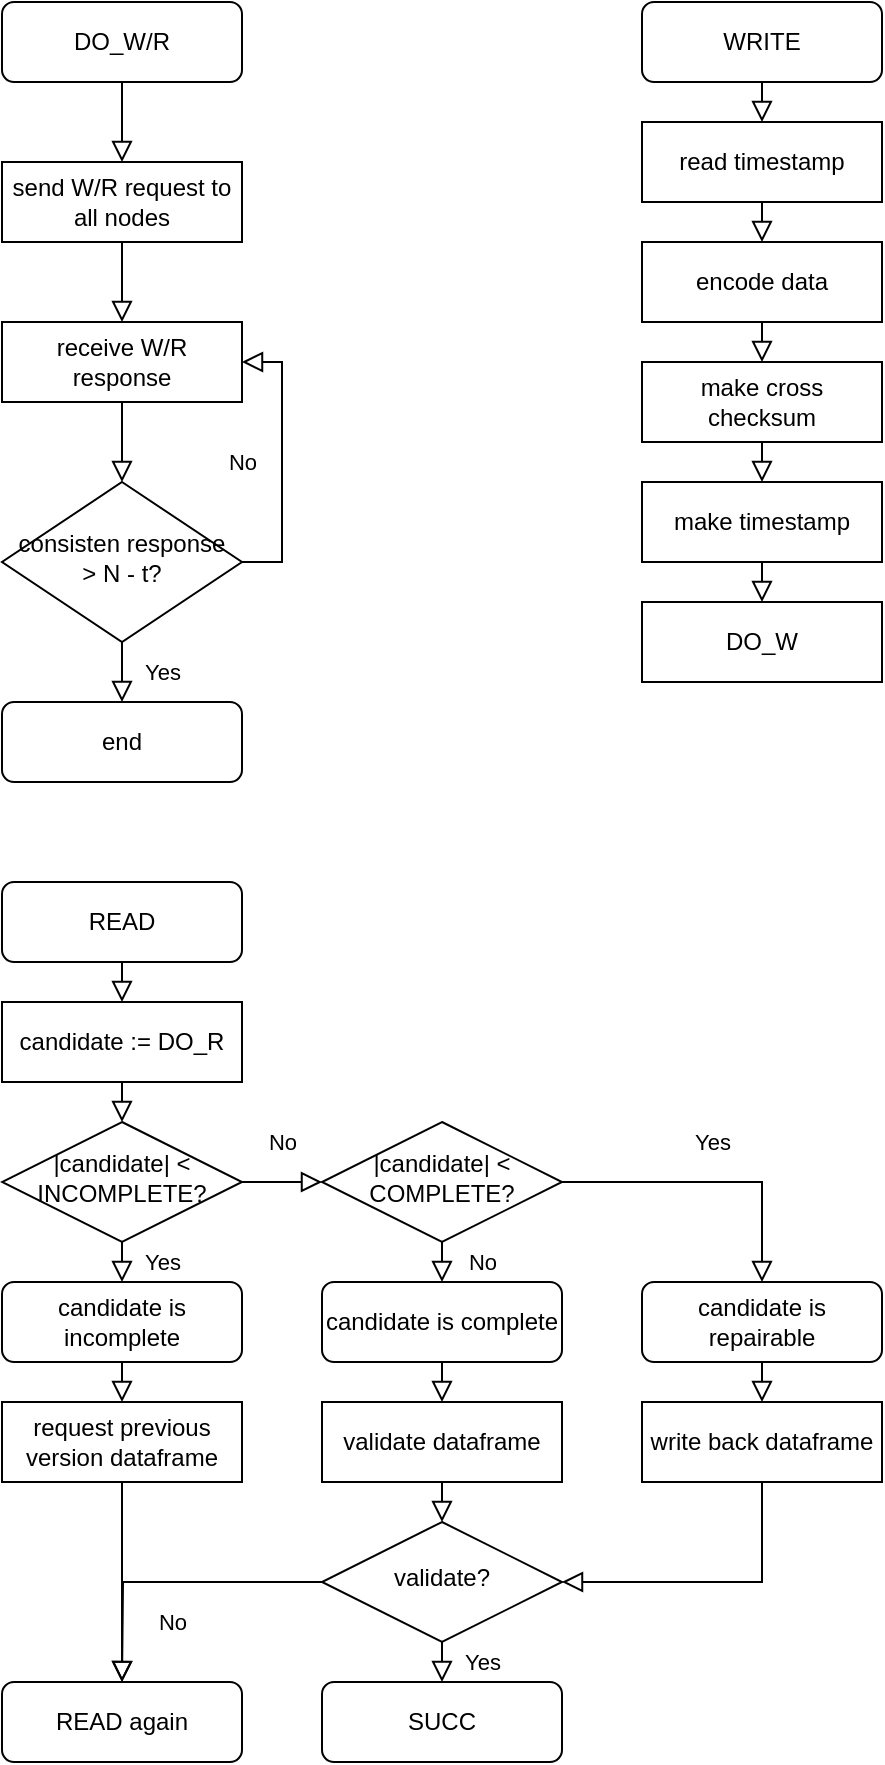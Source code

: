 <mxfile version="20.8.22" type="github">
  <diagram id="C5RBs43oDa-KdzZeNtuy" name="Page-1">
    <mxGraphModel dx="1075" dy="478" grid="1" gridSize="10" guides="1" tooltips="1" connect="1" arrows="1" fold="1" page="1" pageScale="1" pageWidth="827" pageHeight="1169" math="0" shadow="0">
      <root>
        <mxCell id="WIyWlLk6GJQsqaUBKTNV-0" />
        <mxCell id="WIyWlLk6GJQsqaUBKTNV-1" parent="WIyWlLk6GJQsqaUBKTNV-0" />
        <mxCell id="HMYBpx_lMows6OOjKKlU-0" value="" style="rounded=0;html=1;jettySize=auto;orthogonalLoop=1;fontSize=11;endArrow=block;endFill=0;endSize=8;strokeWidth=1;shadow=0;labelBackgroundColor=none;edgeStyle=orthogonalEdgeStyle;" edge="1" parent="WIyWlLk6GJQsqaUBKTNV-1" source="HMYBpx_lMows6OOjKKlU-1" target="HMYBpx_lMows6OOjKKlU-14">
          <mxGeometry relative="1" as="geometry">
            <mxPoint x="165" y="120" as="targetPoint" />
          </mxGeometry>
        </mxCell>
        <mxCell id="HMYBpx_lMows6OOjKKlU-1" value="DO_W/R" style="rounded=1;whiteSpace=wrap;html=1;fontSize=12;glass=0;strokeWidth=1;shadow=0;" vertex="1" parent="WIyWlLk6GJQsqaUBKTNV-1">
          <mxGeometry x="120" y="40" width="120" height="40" as="geometry" />
        </mxCell>
        <mxCell id="HMYBpx_lMows6OOjKKlU-4" value="" style="rounded=0;html=1;jettySize=auto;orthogonalLoop=1;fontSize=11;endArrow=block;endFill=0;endSize=8;strokeWidth=1;shadow=0;labelBackgroundColor=none;edgeStyle=orthogonalEdgeStyle;" edge="1" parent="WIyWlLk6GJQsqaUBKTNV-1" source="HMYBpx_lMows6OOjKKlU-7" target="HMYBpx_lMows6OOjKKlU-13">
          <mxGeometry y="20" relative="1" as="geometry">
            <mxPoint as="offset" />
            <mxPoint x="165" y="280" as="sourcePoint" />
            <mxPoint x="165" y="295" as="targetPoint" />
          </mxGeometry>
        </mxCell>
        <mxCell id="HMYBpx_lMows6OOjKKlU-6" value="end" style="rounded=1;whiteSpace=wrap;html=1;fontSize=12;glass=0;strokeWidth=1;shadow=0;" vertex="1" parent="WIyWlLk6GJQsqaUBKTNV-1">
          <mxGeometry x="120" y="390" width="120" height="40" as="geometry" />
        </mxCell>
        <mxCell id="HMYBpx_lMows6OOjKKlU-7" value="receive W/R response" style="rounded=0;whiteSpace=wrap;html=1;" vertex="1" parent="WIyWlLk6GJQsqaUBKTNV-1">
          <mxGeometry x="120" y="200" width="120" height="40" as="geometry" />
        </mxCell>
        <mxCell id="HMYBpx_lMows6OOjKKlU-14" value="send W/R request to all nodes" style="rounded=0;whiteSpace=wrap;html=1;" vertex="1" parent="WIyWlLk6GJQsqaUBKTNV-1">
          <mxGeometry x="120" y="120" width="120" height="40" as="geometry" />
        </mxCell>
        <mxCell id="HMYBpx_lMows6OOjKKlU-15" value="" style="rounded=0;html=1;jettySize=auto;orthogonalLoop=1;fontSize=11;endArrow=block;endFill=0;endSize=8;strokeWidth=1;shadow=0;labelBackgroundColor=none;edgeStyle=orthogonalEdgeStyle;entryX=0.5;entryY=0;entryDx=0;entryDy=0;" edge="1" parent="WIyWlLk6GJQsqaUBKTNV-1" source="HMYBpx_lMows6OOjKKlU-14" target="HMYBpx_lMows6OOjKKlU-7">
          <mxGeometry y="20" relative="1" as="geometry">
            <mxPoint as="offset" />
            <mxPoint x="175" y="260" as="sourcePoint" />
            <mxPoint x="190" y="200" as="targetPoint" />
          </mxGeometry>
        </mxCell>
        <mxCell id="HMYBpx_lMows6OOjKKlU-13" value="consisten response&lt;br&gt;&amp;gt; N - t?" style="rhombus;whiteSpace=wrap;html=1;shadow=0;fontFamily=Helvetica;fontSize=12;align=center;strokeWidth=1;spacing=6;spacingTop=-4;" vertex="1" parent="WIyWlLk6GJQsqaUBKTNV-1">
          <mxGeometry x="120" y="280" width="120" height="80" as="geometry" />
        </mxCell>
        <mxCell id="HMYBpx_lMows6OOjKKlU-18" value="Yes" style="rounded=0;html=1;jettySize=auto;orthogonalLoop=1;fontSize=11;endArrow=block;endFill=0;endSize=8;strokeWidth=1;shadow=0;labelBackgroundColor=none;edgeStyle=orthogonalEdgeStyle;exitX=0.5;exitY=1;exitDx=0;exitDy=0;entryX=0.5;entryY=0;entryDx=0;entryDy=0;" edge="1" parent="WIyWlLk6GJQsqaUBKTNV-1" source="HMYBpx_lMows6OOjKKlU-13" target="HMYBpx_lMows6OOjKKlU-6">
          <mxGeometry y="20" relative="1" as="geometry">
            <mxPoint as="offset" />
            <mxPoint x="250" y="350" as="sourcePoint" />
            <mxPoint x="250" y="390" as="targetPoint" />
          </mxGeometry>
        </mxCell>
        <mxCell id="HMYBpx_lMows6OOjKKlU-19" value="No" style="rounded=0;html=1;jettySize=auto;orthogonalLoop=1;fontSize=11;endArrow=block;endFill=0;endSize=8;strokeWidth=1;shadow=0;labelBackgroundColor=none;edgeStyle=orthogonalEdgeStyle;exitX=1;exitY=0.5;exitDx=0;exitDy=0;entryX=1;entryY=0.5;entryDx=0;entryDy=0;" edge="1" parent="WIyWlLk6GJQsqaUBKTNV-1" source="HMYBpx_lMows6OOjKKlU-13" target="HMYBpx_lMows6OOjKKlU-7">
          <mxGeometry y="20" relative="1" as="geometry">
            <mxPoint as="offset" />
            <mxPoint x="315" y="325" as="sourcePoint" />
            <mxPoint x="365" y="325" as="targetPoint" />
          </mxGeometry>
        </mxCell>
        <mxCell id="HMYBpx_lMows6OOjKKlU-20" value="WRITE" style="rounded=1;whiteSpace=wrap;html=1;fontSize=12;glass=0;strokeWidth=1;shadow=0;" vertex="1" parent="WIyWlLk6GJQsqaUBKTNV-1">
          <mxGeometry x="440" y="40" width="120" height="40" as="geometry" />
        </mxCell>
        <mxCell id="HMYBpx_lMows6OOjKKlU-22" value="read timestamp" style="rounded=0;whiteSpace=wrap;html=1;" vertex="1" parent="WIyWlLk6GJQsqaUBKTNV-1">
          <mxGeometry x="440" y="100" width="120" height="40" as="geometry" />
        </mxCell>
        <mxCell id="HMYBpx_lMows6OOjKKlU-23" value="encode data" style="rounded=0;whiteSpace=wrap;html=1;" vertex="1" parent="WIyWlLk6GJQsqaUBKTNV-1">
          <mxGeometry x="440" y="160" width="120" height="40" as="geometry" />
        </mxCell>
        <mxCell id="HMYBpx_lMows6OOjKKlU-25" value="make cross checksum" style="rounded=0;whiteSpace=wrap;html=1;" vertex="1" parent="WIyWlLk6GJQsqaUBKTNV-1">
          <mxGeometry x="440" y="220" width="120" height="40" as="geometry" />
        </mxCell>
        <mxCell id="HMYBpx_lMows6OOjKKlU-26" value="make timestamp" style="rounded=0;whiteSpace=wrap;html=1;" vertex="1" parent="WIyWlLk6GJQsqaUBKTNV-1">
          <mxGeometry x="440" y="280" width="120" height="40" as="geometry" />
        </mxCell>
        <mxCell id="HMYBpx_lMows6OOjKKlU-27" value="DO_W" style="rounded=0;whiteSpace=wrap;html=1;" vertex="1" parent="WIyWlLk6GJQsqaUBKTNV-1">
          <mxGeometry x="440" y="340" width="120" height="40" as="geometry" />
        </mxCell>
        <mxCell id="HMYBpx_lMows6OOjKKlU-28" value="" style="rounded=0;html=1;jettySize=auto;orthogonalLoop=1;fontSize=11;endArrow=block;endFill=0;endSize=8;strokeWidth=1;shadow=0;labelBackgroundColor=none;edgeStyle=orthogonalEdgeStyle;exitX=0.5;exitY=1;exitDx=0;exitDy=0;entryX=0.5;entryY=0;entryDx=0;entryDy=0;" edge="1" parent="WIyWlLk6GJQsqaUBKTNV-1" source="HMYBpx_lMows6OOjKKlU-20" target="HMYBpx_lMows6OOjKKlU-22">
          <mxGeometry relative="1" as="geometry">
            <mxPoint x="190" y="90" as="sourcePoint" />
            <mxPoint x="190" y="130" as="targetPoint" />
          </mxGeometry>
        </mxCell>
        <mxCell id="HMYBpx_lMows6OOjKKlU-30" value="" style="rounded=0;html=1;jettySize=auto;orthogonalLoop=1;fontSize=11;endArrow=block;endFill=0;endSize=8;strokeWidth=1;shadow=0;labelBackgroundColor=none;edgeStyle=orthogonalEdgeStyle;exitX=0.5;exitY=1;exitDx=0;exitDy=0;entryX=0.5;entryY=0;entryDx=0;entryDy=0;" edge="1" parent="WIyWlLk6GJQsqaUBKTNV-1" source="HMYBpx_lMows6OOjKKlU-23" target="HMYBpx_lMows6OOjKKlU-25">
          <mxGeometry relative="1" as="geometry">
            <mxPoint x="520" y="100" as="sourcePoint" />
            <mxPoint x="520" y="140" as="targetPoint" />
          </mxGeometry>
        </mxCell>
        <mxCell id="HMYBpx_lMows6OOjKKlU-33" value="" style="rounded=0;html=1;jettySize=auto;orthogonalLoop=1;fontSize=11;endArrow=block;endFill=0;endSize=8;strokeWidth=1;shadow=0;labelBackgroundColor=none;edgeStyle=orthogonalEdgeStyle;exitX=0.5;exitY=1;exitDx=0;exitDy=0;entryX=0.5;entryY=0;entryDx=0;entryDy=0;" edge="1" parent="WIyWlLk6GJQsqaUBKTNV-1" source="HMYBpx_lMows6OOjKKlU-26" target="HMYBpx_lMows6OOjKKlU-27">
          <mxGeometry relative="1" as="geometry">
            <mxPoint x="520" y="260" as="sourcePoint" />
            <mxPoint x="520" y="300" as="targetPoint" />
          </mxGeometry>
        </mxCell>
        <mxCell id="HMYBpx_lMows6OOjKKlU-34" value="" style="rounded=0;html=1;jettySize=auto;orthogonalLoop=1;fontSize=11;endArrow=block;endFill=0;endSize=8;strokeWidth=1;shadow=0;labelBackgroundColor=none;edgeStyle=orthogonalEdgeStyle;exitX=0.5;exitY=1;exitDx=0;exitDy=0;entryX=0.5;entryY=0;entryDx=0;entryDy=0;" edge="1" parent="WIyWlLk6GJQsqaUBKTNV-1" source="HMYBpx_lMows6OOjKKlU-22" target="HMYBpx_lMows6OOjKKlU-23">
          <mxGeometry relative="1" as="geometry">
            <mxPoint x="510" y="210" as="sourcePoint" />
            <mxPoint x="510" y="230" as="targetPoint" />
          </mxGeometry>
        </mxCell>
        <mxCell id="HMYBpx_lMows6OOjKKlU-35" value="" style="rounded=0;html=1;jettySize=auto;orthogonalLoop=1;fontSize=11;endArrow=block;endFill=0;endSize=8;strokeWidth=1;shadow=0;labelBackgroundColor=none;edgeStyle=orthogonalEdgeStyle;exitX=0.5;exitY=1;exitDx=0;exitDy=0;entryX=0.5;entryY=0;entryDx=0;entryDy=0;" edge="1" parent="WIyWlLk6GJQsqaUBKTNV-1" source="HMYBpx_lMows6OOjKKlU-25" target="HMYBpx_lMows6OOjKKlU-26">
          <mxGeometry relative="1" as="geometry">
            <mxPoint x="520" y="220" as="sourcePoint" />
            <mxPoint x="520" y="240" as="targetPoint" />
          </mxGeometry>
        </mxCell>
        <mxCell id="HMYBpx_lMows6OOjKKlU-36" value="SUCC" style="rounded=1;whiteSpace=wrap;html=1;fontSize=12;glass=0;strokeWidth=1;shadow=0;" vertex="1" parent="WIyWlLk6GJQsqaUBKTNV-1">
          <mxGeometry x="280" y="880" width="120" height="40" as="geometry" />
        </mxCell>
        <mxCell id="HMYBpx_lMows6OOjKKlU-37" value="|candidate| &amp;lt; INCOMPLETE?" style="rhombus;whiteSpace=wrap;html=1;shadow=0;fontFamily=Helvetica;fontSize=12;align=center;strokeWidth=1;spacing=6;spacingTop=-4;" vertex="1" parent="WIyWlLk6GJQsqaUBKTNV-1">
          <mxGeometry x="120" y="600" width="120" height="60" as="geometry" />
        </mxCell>
        <mxCell id="HMYBpx_lMows6OOjKKlU-38" value="|candidate| &amp;lt; COMPLETE?" style="rhombus;whiteSpace=wrap;html=1;shadow=0;fontFamily=Helvetica;fontSize=12;align=center;strokeWidth=1;spacing=6;spacingTop=-4;" vertex="1" parent="WIyWlLk6GJQsqaUBKTNV-1">
          <mxGeometry x="280" y="600" width="120" height="60" as="geometry" />
        </mxCell>
        <mxCell id="HMYBpx_lMows6OOjKKlU-42" value="candidate is complete" style="rounded=1;whiteSpace=wrap;html=1;fontSize=12;glass=0;strokeWidth=1;shadow=0;" vertex="1" parent="WIyWlLk6GJQsqaUBKTNV-1">
          <mxGeometry x="280" y="680" width="120" height="40" as="geometry" />
        </mxCell>
        <mxCell id="HMYBpx_lMows6OOjKKlU-43" value="candidate is repairable" style="rounded=1;whiteSpace=wrap;html=1;fontSize=12;glass=0;strokeWidth=1;shadow=0;" vertex="1" parent="WIyWlLk6GJQsqaUBKTNV-1">
          <mxGeometry x="440" y="680" width="120" height="40" as="geometry" />
        </mxCell>
        <mxCell id="HMYBpx_lMows6OOjKKlU-44" value="candidate is incomplete" style="rounded=1;whiteSpace=wrap;html=1;fontSize=12;glass=0;strokeWidth=1;shadow=0;" vertex="1" parent="WIyWlLk6GJQsqaUBKTNV-1">
          <mxGeometry x="120" y="680" width="120" height="40" as="geometry" />
        </mxCell>
        <mxCell id="HMYBpx_lMows6OOjKKlU-46" value="request previous version dataframe" style="rounded=0;whiteSpace=wrap;html=1;" vertex="1" parent="WIyWlLk6GJQsqaUBKTNV-1">
          <mxGeometry x="120" y="740" width="120" height="40" as="geometry" />
        </mxCell>
        <mxCell id="HMYBpx_lMows6OOjKKlU-47" value="validate dataframe" style="rounded=0;whiteSpace=wrap;html=1;" vertex="1" parent="WIyWlLk6GJQsqaUBKTNV-1">
          <mxGeometry x="280" y="740" width="120" height="40" as="geometry" />
        </mxCell>
        <mxCell id="HMYBpx_lMows6OOjKKlU-48" value="READ" style="rounded=1;whiteSpace=wrap;html=1;fontSize=12;glass=0;strokeWidth=1;shadow=0;" vertex="1" parent="WIyWlLk6GJQsqaUBKTNV-1">
          <mxGeometry x="120" y="480" width="120" height="40" as="geometry" />
        </mxCell>
        <mxCell id="HMYBpx_lMows6OOjKKlU-49" value="write back dataframe" style="rounded=0;whiteSpace=wrap;html=1;" vertex="1" parent="WIyWlLk6GJQsqaUBKTNV-1">
          <mxGeometry x="440" y="740" width="120" height="40" as="geometry" />
        </mxCell>
        <mxCell id="HMYBpx_lMows6OOjKKlU-50" value="candidate := DO_R" style="rounded=0;whiteSpace=wrap;html=1;" vertex="1" parent="WIyWlLk6GJQsqaUBKTNV-1">
          <mxGeometry x="120" y="540" width="120" height="40" as="geometry" />
        </mxCell>
        <mxCell id="HMYBpx_lMows6OOjKKlU-51" value="validate?" style="rhombus;whiteSpace=wrap;html=1;shadow=0;fontFamily=Helvetica;fontSize=12;align=center;strokeWidth=1;spacing=6;spacingTop=-4;" vertex="1" parent="WIyWlLk6GJQsqaUBKTNV-1">
          <mxGeometry x="280" y="800" width="120" height="60" as="geometry" />
        </mxCell>
        <mxCell id="HMYBpx_lMows6OOjKKlU-52" value="" style="rounded=0;html=1;jettySize=auto;orthogonalLoop=1;fontSize=11;endArrow=block;endFill=0;endSize=8;strokeWidth=1;shadow=0;labelBackgroundColor=none;edgeStyle=orthogonalEdgeStyle;exitX=0.5;exitY=1;exitDx=0;exitDy=0;" edge="1" parent="WIyWlLk6GJQsqaUBKTNV-1" source="HMYBpx_lMows6OOjKKlU-48">
          <mxGeometry y="20" relative="1" as="geometry">
            <mxPoint as="offset" />
            <mxPoint x="190" y="250" as="sourcePoint" />
            <mxPoint x="180" y="540" as="targetPoint" />
          </mxGeometry>
        </mxCell>
        <mxCell id="HMYBpx_lMows6OOjKKlU-53" value="" style="rounded=0;html=1;jettySize=auto;orthogonalLoop=1;fontSize=11;endArrow=block;endFill=0;endSize=8;strokeWidth=1;shadow=0;labelBackgroundColor=none;edgeStyle=orthogonalEdgeStyle;exitX=0.5;exitY=1;exitDx=0;exitDy=0;entryX=0.5;entryY=0;entryDx=0;entryDy=0;" edge="1" parent="WIyWlLk6GJQsqaUBKTNV-1" source="HMYBpx_lMows6OOjKKlU-50" target="HMYBpx_lMows6OOjKKlU-37">
          <mxGeometry y="20" relative="1" as="geometry">
            <mxPoint as="offset" />
            <mxPoint x="190" y="530" as="sourcePoint" />
            <mxPoint x="190" y="550" as="targetPoint" />
          </mxGeometry>
        </mxCell>
        <mxCell id="HMYBpx_lMows6OOjKKlU-55" value="" style="rounded=0;html=1;jettySize=auto;orthogonalLoop=1;fontSize=11;endArrow=block;endFill=0;endSize=8;strokeWidth=1;shadow=0;labelBackgroundColor=none;edgeStyle=orthogonalEdgeStyle;exitX=0.5;exitY=1;exitDx=0;exitDy=0;entryX=0.5;entryY=0;entryDx=0;entryDy=0;" edge="1" parent="WIyWlLk6GJQsqaUBKTNV-1" source="HMYBpx_lMows6OOjKKlU-44" target="HMYBpx_lMows6OOjKKlU-46">
          <mxGeometry y="20" relative="1" as="geometry">
            <mxPoint as="offset" />
            <mxPoint x="272" y="530" as="sourcePoint" />
            <mxPoint x="272" y="550" as="targetPoint" />
          </mxGeometry>
        </mxCell>
        <mxCell id="HMYBpx_lMows6OOjKKlU-57" value="" style="rounded=0;html=1;jettySize=auto;orthogonalLoop=1;fontSize=11;endArrow=block;endFill=0;endSize=8;strokeWidth=1;shadow=0;labelBackgroundColor=none;edgeStyle=orthogonalEdgeStyle;exitX=0.5;exitY=1;exitDx=0;exitDy=0;entryX=0.5;entryY=0;entryDx=0;entryDy=0;" edge="1" parent="WIyWlLk6GJQsqaUBKTNV-1" source="HMYBpx_lMows6OOjKKlU-42" target="HMYBpx_lMows6OOjKKlU-47">
          <mxGeometry y="20" relative="1" as="geometry">
            <mxPoint as="offset" />
            <mxPoint x="190" y="730" as="sourcePoint" />
            <mxPoint x="540" y="680" as="targetPoint" />
          </mxGeometry>
        </mxCell>
        <mxCell id="HMYBpx_lMows6OOjKKlU-59" value="No" style="rounded=0;html=1;jettySize=auto;orthogonalLoop=1;fontSize=11;endArrow=block;endFill=0;endSize=8;strokeWidth=1;shadow=0;labelBackgroundColor=none;edgeStyle=orthogonalEdgeStyle;exitX=1;exitY=0.5;exitDx=0;exitDy=0;entryX=0;entryY=0.5;entryDx=0;entryDy=0;" edge="1" parent="WIyWlLk6GJQsqaUBKTNV-1" source="HMYBpx_lMows6OOjKKlU-37" target="HMYBpx_lMows6OOjKKlU-38">
          <mxGeometry y="20" relative="1" as="geometry">
            <mxPoint as="offset" />
            <mxPoint x="250" y="330" as="sourcePoint" />
            <mxPoint x="250" y="230" as="targetPoint" />
          </mxGeometry>
        </mxCell>
        <mxCell id="HMYBpx_lMows6OOjKKlU-60" value="No" style="rounded=0;html=1;jettySize=auto;orthogonalLoop=1;fontSize=11;endArrow=block;endFill=0;endSize=8;strokeWidth=1;shadow=0;labelBackgroundColor=none;edgeStyle=orthogonalEdgeStyle;exitX=0.5;exitY=1;exitDx=0;exitDy=0;entryX=0.5;entryY=0;entryDx=0;entryDy=0;" edge="1" parent="WIyWlLk6GJQsqaUBKTNV-1" source="HMYBpx_lMows6OOjKKlU-38" target="HMYBpx_lMows6OOjKKlU-42">
          <mxGeometry y="20" relative="1" as="geometry">
            <mxPoint as="offset" />
            <mxPoint x="260" y="340" as="sourcePoint" />
            <mxPoint x="260" y="240" as="targetPoint" />
          </mxGeometry>
        </mxCell>
        <mxCell id="HMYBpx_lMows6OOjKKlU-61" value="Yes" style="rounded=0;html=1;jettySize=auto;orthogonalLoop=1;fontSize=11;endArrow=block;endFill=0;endSize=8;strokeWidth=1;shadow=0;labelBackgroundColor=none;edgeStyle=orthogonalEdgeStyle;exitX=0.5;exitY=1;exitDx=0;exitDy=0;" edge="1" parent="WIyWlLk6GJQsqaUBKTNV-1" source="HMYBpx_lMows6OOjKKlU-37">
          <mxGeometry y="20" relative="1" as="geometry">
            <mxPoint as="offset" />
            <mxPoint x="190" y="370" as="sourcePoint" />
            <mxPoint x="180" y="680" as="targetPoint" />
          </mxGeometry>
        </mxCell>
        <mxCell id="HMYBpx_lMows6OOjKKlU-63" value="Yes" style="rounded=0;html=1;jettySize=auto;orthogonalLoop=1;fontSize=11;endArrow=block;endFill=0;endSize=8;strokeWidth=1;shadow=0;labelBackgroundColor=none;edgeStyle=orthogonalEdgeStyle;exitX=1;exitY=0.5;exitDx=0;exitDy=0;" edge="1" parent="WIyWlLk6GJQsqaUBKTNV-1" source="HMYBpx_lMows6OOjKKlU-38" target="HMYBpx_lMows6OOjKKlU-43">
          <mxGeometry y="20" relative="1" as="geometry">
            <mxPoint as="offset" />
            <mxPoint x="190" y="670" as="sourcePoint" />
            <mxPoint x="340" y="680" as="targetPoint" />
          </mxGeometry>
        </mxCell>
        <mxCell id="HMYBpx_lMows6OOjKKlU-64" value="" style="rounded=0;html=1;jettySize=auto;orthogonalLoop=1;fontSize=11;endArrow=block;endFill=0;endSize=8;strokeWidth=1;shadow=0;labelBackgroundColor=none;edgeStyle=orthogonalEdgeStyle;exitX=0.5;exitY=1;exitDx=0;exitDy=0;entryX=0.5;entryY=0;entryDx=0;entryDy=0;" edge="1" parent="WIyWlLk6GJQsqaUBKTNV-1" source="HMYBpx_lMows6OOjKKlU-47" target="HMYBpx_lMows6OOjKKlU-51">
          <mxGeometry y="20" relative="1" as="geometry">
            <mxPoint as="offset" />
            <mxPoint x="510" y="730" as="sourcePoint" />
            <mxPoint x="510" y="750" as="targetPoint" />
          </mxGeometry>
        </mxCell>
        <mxCell id="HMYBpx_lMows6OOjKKlU-66" value="Yes" style="rounded=0;html=1;jettySize=auto;orthogonalLoop=1;fontSize=11;endArrow=block;endFill=0;endSize=8;strokeWidth=1;shadow=0;labelBackgroundColor=none;edgeStyle=orthogonalEdgeStyle;exitX=0.5;exitY=1;exitDx=0;exitDy=0;entryX=0.5;entryY=0;entryDx=0;entryDy=0;" edge="1" parent="WIyWlLk6GJQsqaUBKTNV-1" source="HMYBpx_lMows6OOjKKlU-51" target="HMYBpx_lMows6OOjKKlU-36">
          <mxGeometry y="20" relative="1" as="geometry">
            <mxPoint as="offset" />
            <mxPoint x="350" y="670" as="sourcePoint" />
            <mxPoint x="500" y="880" as="targetPoint" />
          </mxGeometry>
        </mxCell>
        <mxCell id="HMYBpx_lMows6OOjKKlU-67" value="" style="rounded=0;html=1;jettySize=auto;orthogonalLoop=1;fontSize=11;endArrow=block;endFill=0;endSize=8;strokeWidth=1;shadow=0;labelBackgroundColor=none;edgeStyle=orthogonalEdgeStyle;exitX=0.5;exitY=1;exitDx=0;exitDy=0;entryX=1;entryY=0.5;entryDx=0;entryDy=0;" edge="1" parent="WIyWlLk6GJQsqaUBKTNV-1" source="HMYBpx_lMows6OOjKKlU-49" target="HMYBpx_lMows6OOjKKlU-51">
          <mxGeometry y="20" relative="1" as="geometry">
            <mxPoint as="offset" />
            <mxPoint x="510" y="790" as="sourcePoint" />
            <mxPoint x="510" y="810" as="targetPoint" />
          </mxGeometry>
        </mxCell>
        <mxCell id="HMYBpx_lMows6OOjKKlU-68" value="READ again" style="rounded=1;whiteSpace=wrap;html=1;fontSize=12;glass=0;strokeWidth=1;shadow=0;" vertex="1" parent="WIyWlLk6GJQsqaUBKTNV-1">
          <mxGeometry x="120" y="880" width="120" height="40" as="geometry" />
        </mxCell>
        <mxCell id="HMYBpx_lMows6OOjKKlU-69" value="" style="rounded=0;html=1;jettySize=auto;orthogonalLoop=1;fontSize=11;endArrow=block;endFill=0;endSize=8;strokeWidth=1;shadow=0;labelBackgroundColor=none;edgeStyle=orthogonalEdgeStyle;exitX=0.5;exitY=1;exitDx=0;exitDy=0;entryX=0.5;entryY=0;entryDx=0;entryDy=0;" edge="1" parent="WIyWlLk6GJQsqaUBKTNV-1" source="HMYBpx_lMows6OOjKKlU-46" target="HMYBpx_lMows6OOjKKlU-68">
          <mxGeometry y="20" relative="1" as="geometry">
            <mxPoint as="offset" />
            <mxPoint x="190" y="730" as="sourcePoint" />
            <mxPoint x="190" y="750" as="targetPoint" />
          </mxGeometry>
        </mxCell>
        <mxCell id="HMYBpx_lMows6OOjKKlU-70" value="No" style="rounded=0;html=1;jettySize=auto;orthogonalLoop=1;fontSize=11;endArrow=block;endFill=0;endSize=8;strokeWidth=1;shadow=0;labelBackgroundColor=none;edgeStyle=orthogonalEdgeStyle;exitX=0;exitY=0.5;exitDx=0;exitDy=0;" edge="1" parent="WIyWlLk6GJQsqaUBKTNV-1" source="HMYBpx_lMows6OOjKKlU-51">
          <mxGeometry y="20" relative="1" as="geometry">
            <mxPoint as="offset" />
            <mxPoint x="250" y="640" as="sourcePoint" />
            <mxPoint x="180" y="880" as="targetPoint" />
          </mxGeometry>
        </mxCell>
        <mxCell id="HMYBpx_lMows6OOjKKlU-71" value="" style="rounded=0;html=1;jettySize=auto;orthogonalLoop=1;fontSize=11;endArrow=block;endFill=0;endSize=8;strokeWidth=1;shadow=0;labelBackgroundColor=none;edgeStyle=orthogonalEdgeStyle;exitX=0.5;exitY=1;exitDx=0;exitDy=0;" edge="1" parent="WIyWlLk6GJQsqaUBKTNV-1" source="HMYBpx_lMows6OOjKKlU-43">
          <mxGeometry y="20" relative="1" as="geometry">
            <mxPoint as="offset" />
            <mxPoint x="350" y="730" as="sourcePoint" />
            <mxPoint x="500" y="740" as="targetPoint" />
          </mxGeometry>
        </mxCell>
      </root>
    </mxGraphModel>
  </diagram>
</mxfile>
